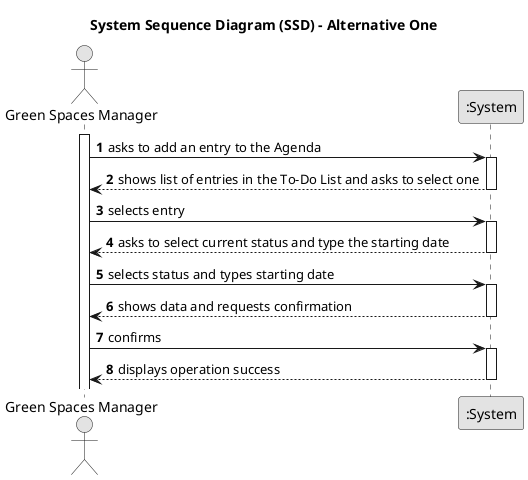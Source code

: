@startuml
skinparam monochrome true
skinparam packageStyle rectangle
skinparam shadowing false

title System Sequence Diagram (SSD) - Alternative One

autonumber

actor "Green Spaces Manager" as GSM
participant ":System" as System

activate GSM

    GSM -> System : asks to add an entry to the Agenda
    activate System

        System --> GSM : shows list of entries in the To-Do List and asks to select one
    deactivate System

    GSM -> System : selects entry
    activate System

        System --> GSM : asks to select current status and type the starting date
        deactivate System

        GSM -> System : selects status and types starting date
        activate System

    System --> GSM : shows data and requests confirmation
    deactivate System

    GSM -> System : confirms
    activate System

    System --> GSM : displays operation success
    deactivate System

@enduml